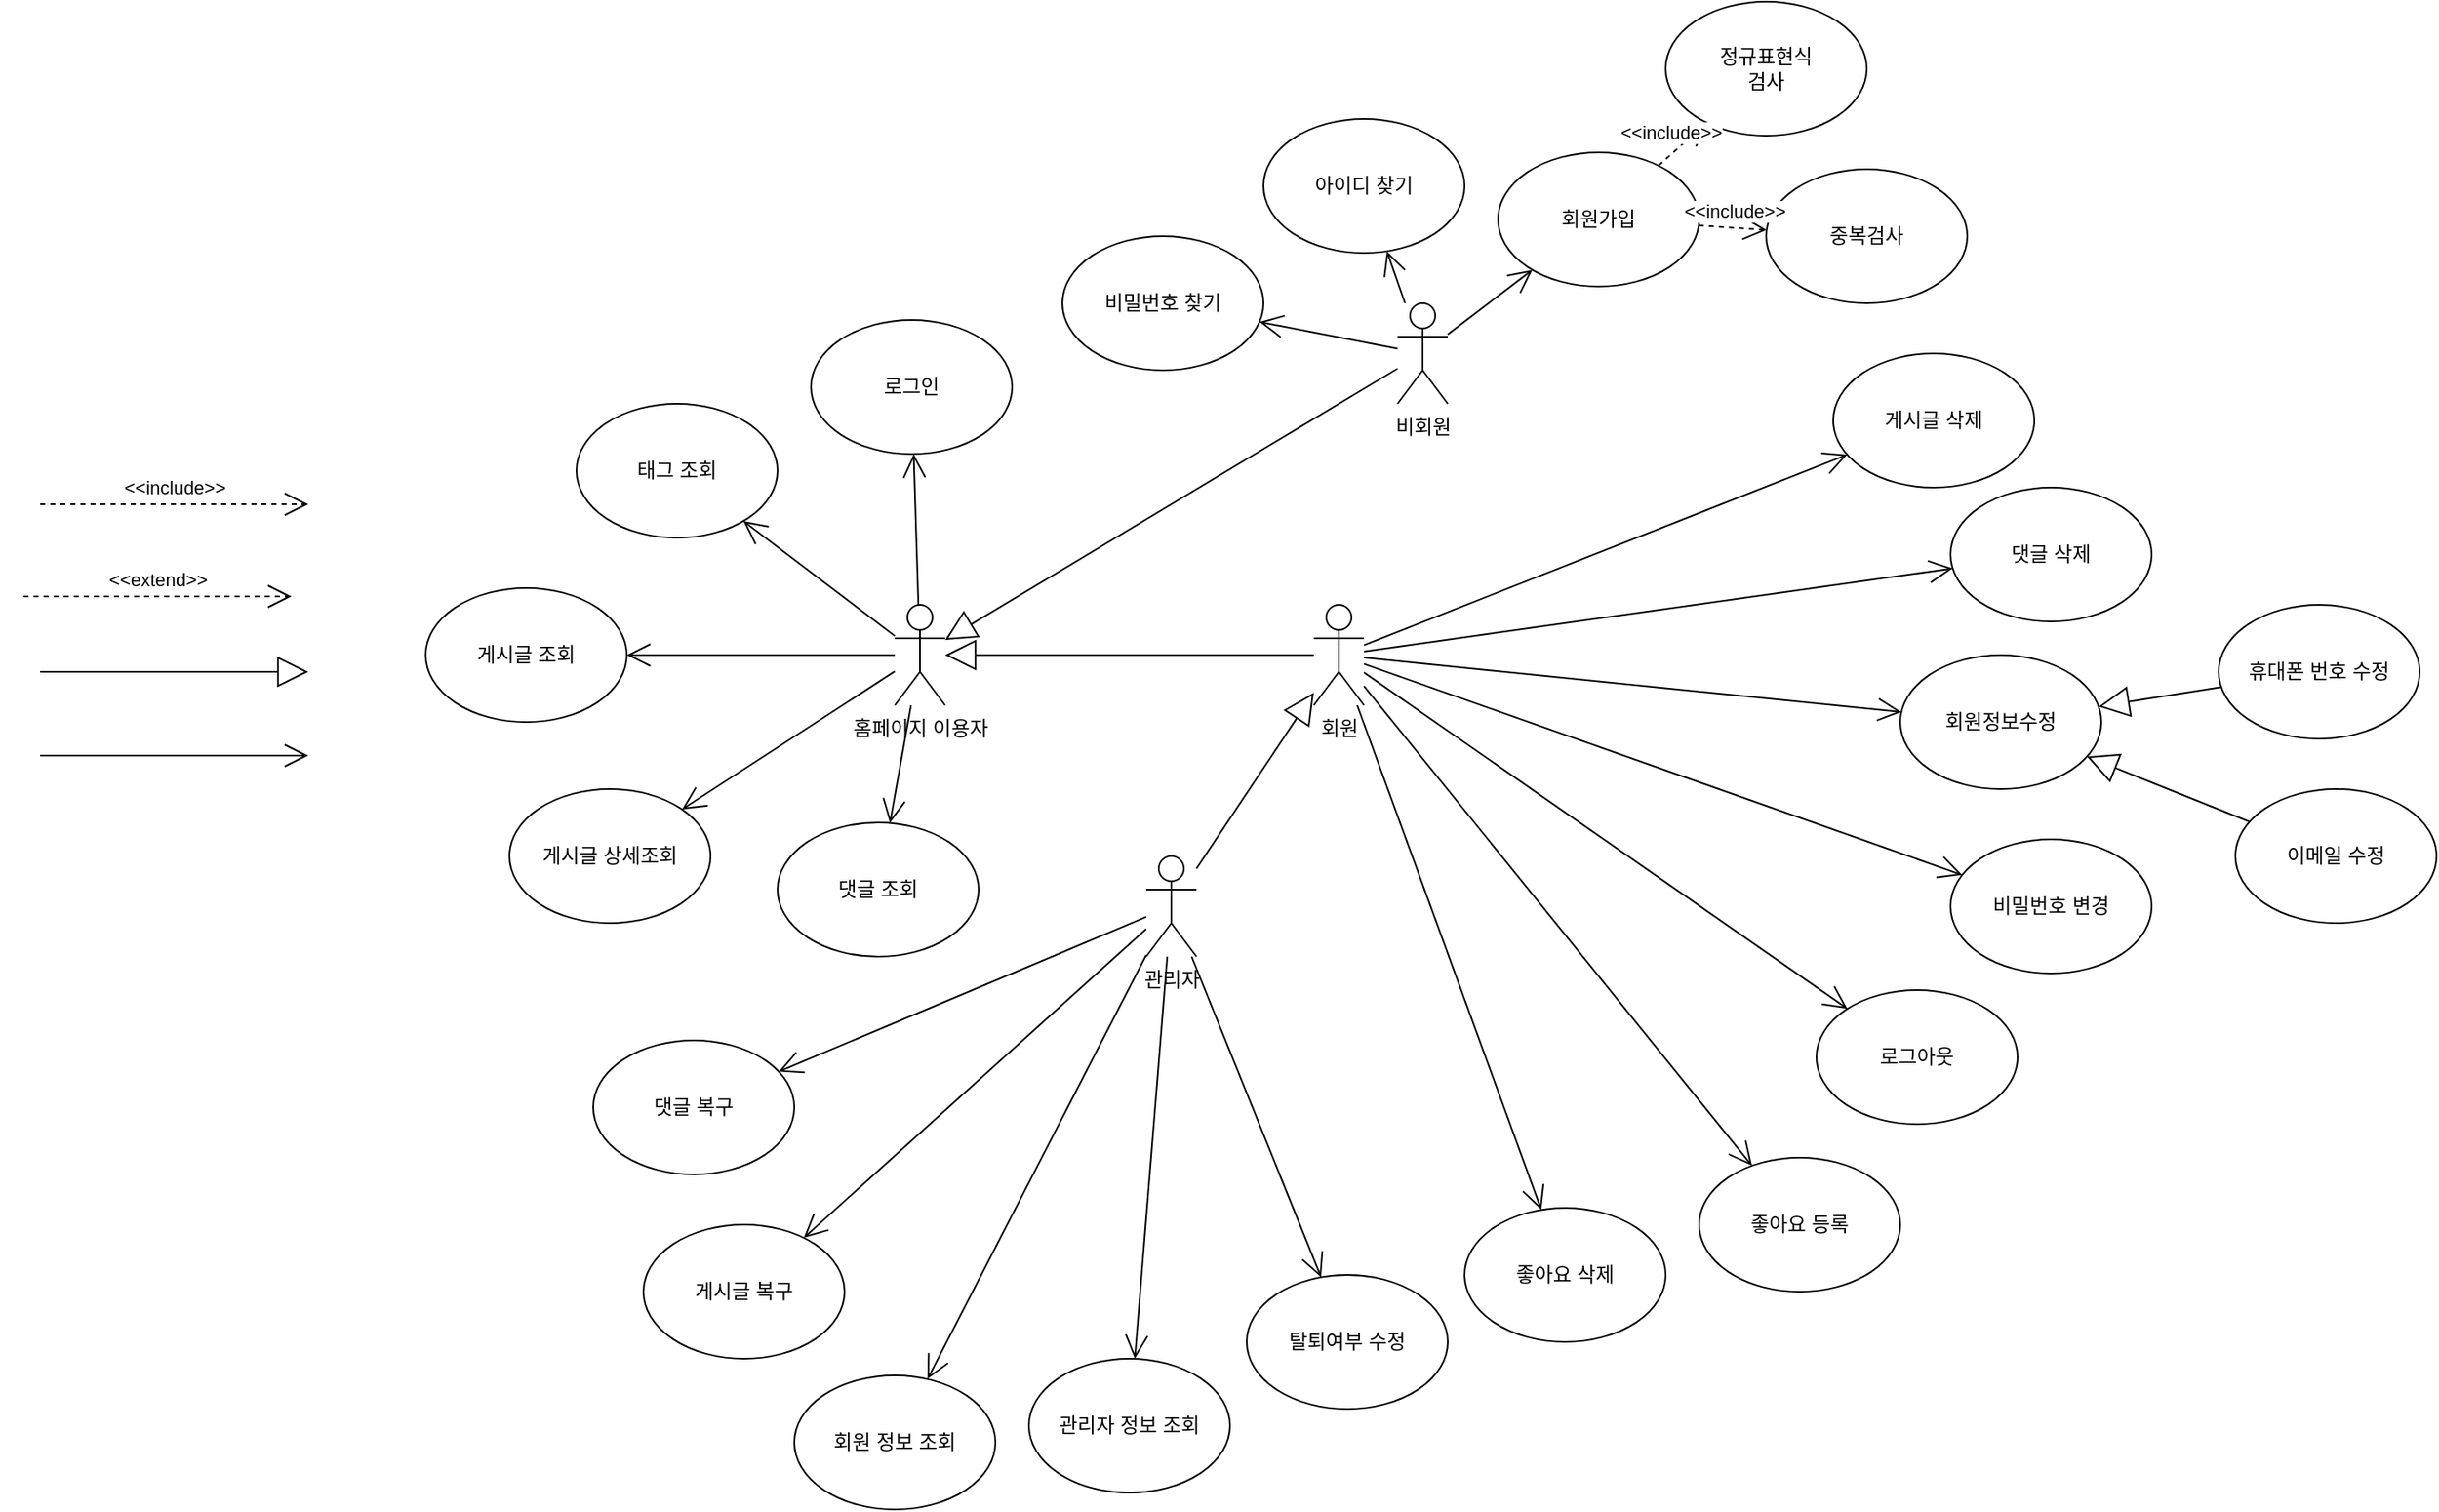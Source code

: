 <mxfile version="24.6.4" type="device">
  <diagram name="페이지-1" id="fU1yqRaN0pPZcdT7gJ_c">
    <mxGraphModel dx="2620" dy="975" grid="1" gridSize="10" guides="1" tooltips="1" connect="1" arrows="1" fold="1" page="1" pageScale="1" pageWidth="827" pageHeight="1169" math="0" shadow="0">
      <root>
        <mxCell id="0" />
        <mxCell id="1" parent="0" />
        <mxCell id="7GEg3k8qlnbjV-iKTri0-1" value="비회원" style="shape=umlActor;verticalLabelPosition=bottom;verticalAlign=top;html=1;outlineConnect=0;" vertex="1" parent="1">
          <mxGeometry x="270" y="330" width="30" height="60" as="geometry" />
        </mxCell>
        <mxCell id="7GEg3k8qlnbjV-iKTri0-2" value="회원" style="shape=umlActor;verticalLabelPosition=bottom;verticalAlign=top;html=1;outlineConnect=0;" vertex="1" parent="1">
          <mxGeometry x="220" y="510" width="30" height="60" as="geometry" />
        </mxCell>
        <mxCell id="7GEg3k8qlnbjV-iKTri0-3" value="관리자" style="shape=umlActor;verticalLabelPosition=bottom;verticalAlign=top;html=1;outlineConnect=0;" vertex="1" parent="1">
          <mxGeometry x="120" y="660" width="30" height="60" as="geometry" />
        </mxCell>
        <mxCell id="7GEg3k8qlnbjV-iKTri0-5" value="&amp;lt;&amp;lt;include&amp;gt;&amp;gt;" style="endArrow=open;endSize=12;dashed=1;html=1;rounded=0;" edge="1" parent="1">
          <mxGeometry y="10" width="160" relative="1" as="geometry">
            <mxPoint x="-540" y="450" as="sourcePoint" />
            <mxPoint x="-380" y="450" as="targetPoint" />
            <mxPoint as="offset" />
          </mxGeometry>
        </mxCell>
        <mxCell id="7GEg3k8qlnbjV-iKTri0-6" value="&amp;lt;&amp;lt;extend&amp;gt;&amp;gt;" style="endArrow=open;endSize=12;dashed=1;html=1;rounded=0;" edge="1" parent="1">
          <mxGeometry y="10" width="160" relative="1" as="geometry">
            <mxPoint x="-550" y="505" as="sourcePoint" />
            <mxPoint x="-390" y="505" as="targetPoint" />
            <mxPoint as="offset" />
          </mxGeometry>
        </mxCell>
        <mxCell id="7GEg3k8qlnbjV-iKTri0-8" value="회원가입" style="ellipse;whiteSpace=wrap;html=1;" vertex="1" parent="1">
          <mxGeometry x="330" y="240" width="120" height="80" as="geometry" />
        </mxCell>
        <mxCell id="7GEg3k8qlnbjV-iKTri0-9" value="로그인" style="ellipse;whiteSpace=wrap;html=1;" vertex="1" parent="1">
          <mxGeometry x="-80" y="340" width="120" height="80" as="geometry" />
        </mxCell>
        <mxCell id="7GEg3k8qlnbjV-iKTri0-10" value="" style="endArrow=open;endFill=1;endSize=12;html=1;rounded=0;" edge="1" parent="1" source="7GEg3k8qlnbjV-iKTri0-1" target="7GEg3k8qlnbjV-iKTri0-8">
          <mxGeometry width="160" relative="1" as="geometry">
            <mxPoint x="260" y="450" as="sourcePoint" />
            <mxPoint x="420" y="450" as="targetPoint" />
          </mxGeometry>
        </mxCell>
        <mxCell id="7GEg3k8qlnbjV-iKTri0-11" value="" style="endArrow=open;endFill=1;endSize=12;html=1;rounded=0;" edge="1" parent="1" source="7GEg3k8qlnbjV-iKTri0-74" target="7GEg3k8qlnbjV-iKTri0-9">
          <mxGeometry width="160" relative="1" as="geometry">
            <mxPoint x="310" y="524.17" as="sourcePoint" />
            <mxPoint x="470" y="524.17" as="targetPoint" />
          </mxGeometry>
        </mxCell>
        <mxCell id="7GEg3k8qlnbjV-iKTri0-14" value="정규표현식&lt;div&gt;검사&lt;/div&gt;" style="ellipse;whiteSpace=wrap;html=1;" vertex="1" parent="1">
          <mxGeometry x="430" y="150" width="120" height="80" as="geometry" />
        </mxCell>
        <mxCell id="7GEg3k8qlnbjV-iKTri0-15" value="중복검사" style="ellipse;whiteSpace=wrap;html=1;" vertex="1" parent="1">
          <mxGeometry x="490" y="250" width="120" height="80" as="geometry" />
        </mxCell>
        <mxCell id="7GEg3k8qlnbjV-iKTri0-16" value="&amp;lt;&amp;lt;include&amp;gt;&amp;gt;" style="endArrow=open;endSize=12;dashed=1;html=1;rounded=0;" edge="1" parent="1" source="7GEg3k8qlnbjV-iKTri0-8" target="7GEg3k8qlnbjV-iKTri0-14">
          <mxGeometry y="10" width="160" relative="1" as="geometry">
            <mxPoint x="414" y="219.58" as="sourcePoint" />
            <mxPoint x="574" y="219.58" as="targetPoint" />
            <mxPoint as="offset" />
          </mxGeometry>
        </mxCell>
        <mxCell id="7GEg3k8qlnbjV-iKTri0-17" value="&amp;lt;&amp;lt;include&amp;gt;&amp;gt;" style="endArrow=open;endSize=12;dashed=1;html=1;rounded=0;" edge="1" parent="1" source="7GEg3k8qlnbjV-iKTri0-8" target="7GEg3k8qlnbjV-iKTri0-15">
          <mxGeometry y="10" width="160" relative="1" as="geometry">
            <mxPoint x="340" y="190" as="sourcePoint" />
            <mxPoint x="500" y="190" as="targetPoint" />
            <mxPoint as="offset" />
          </mxGeometry>
        </mxCell>
        <mxCell id="7GEg3k8qlnbjV-iKTri0-18" value="댓글 조회" style="ellipse;whiteSpace=wrap;html=1;" vertex="1" parent="1">
          <mxGeometry x="-100" y="640" width="120" height="80" as="geometry" />
        </mxCell>
        <mxCell id="7GEg3k8qlnbjV-iKTri0-19" value="" style="endArrow=open;endFill=1;endSize=12;html=1;rounded=0;" edge="1" parent="1" source="7GEg3k8qlnbjV-iKTri0-74" target="7GEg3k8qlnbjV-iKTri0-18">
          <mxGeometry width="160" relative="1" as="geometry">
            <mxPoint x="400" y="675" as="sourcePoint" />
            <mxPoint x="560" y="675" as="targetPoint" />
          </mxGeometry>
        </mxCell>
        <mxCell id="7GEg3k8qlnbjV-iKTri0-20" value="게시글 조회" style="ellipse;whiteSpace=wrap;html=1;" vertex="1" parent="1">
          <mxGeometry x="-310" y="500" width="120" height="80" as="geometry" />
        </mxCell>
        <mxCell id="7GEg3k8qlnbjV-iKTri0-21" value="게시글 상세조회" style="ellipse;whiteSpace=wrap;html=1;" vertex="1" parent="1">
          <mxGeometry x="-260" y="620" width="120" height="80" as="geometry" />
        </mxCell>
        <mxCell id="7GEg3k8qlnbjV-iKTri0-23" value="" style="endArrow=open;endFill=1;endSize=12;html=1;rounded=0;" edge="1" parent="1" source="7GEg3k8qlnbjV-iKTri0-74" target="7GEg3k8qlnbjV-iKTri0-20">
          <mxGeometry width="160" relative="1" as="geometry">
            <mxPoint x="546" y="592" as="sourcePoint" />
            <mxPoint x="552.323" y="495.715" as="targetPoint" />
          </mxGeometry>
        </mxCell>
        <mxCell id="7GEg3k8qlnbjV-iKTri0-28" value="" style="endArrow=open;endFill=1;endSize=12;html=1;rounded=0;" edge="1" parent="1" source="7GEg3k8qlnbjV-iKTri0-2" target="7GEg3k8qlnbjV-iKTri0-50">
          <mxGeometry width="160" relative="1" as="geometry">
            <mxPoint x="310" y="569" as="sourcePoint" />
            <mxPoint x="540.551" y="749.861" as="targetPoint" />
          </mxGeometry>
        </mxCell>
        <mxCell id="7GEg3k8qlnbjV-iKTri0-29" value="회원정보수정" style="ellipse;whiteSpace=wrap;html=1;" vertex="1" parent="1">
          <mxGeometry x="570" y="540" width="120" height="80" as="geometry" />
        </mxCell>
        <mxCell id="7GEg3k8qlnbjV-iKTri0-30" value="게시글 삭제" style="ellipse;whiteSpace=wrap;html=1;" vertex="1" parent="1">
          <mxGeometry x="530" y="360" width="120" height="80" as="geometry" />
        </mxCell>
        <mxCell id="7GEg3k8qlnbjV-iKTri0-35" value="아이디 찾기" style="ellipse;whiteSpace=wrap;html=1;" vertex="1" parent="1">
          <mxGeometry x="190" y="220" width="120" height="80" as="geometry" />
        </mxCell>
        <mxCell id="7GEg3k8qlnbjV-iKTri0-36" value="비밀번호 찾기" style="ellipse;whiteSpace=wrap;html=1;" vertex="1" parent="1">
          <mxGeometry x="70" y="290" width="120" height="80" as="geometry" />
        </mxCell>
        <mxCell id="7GEg3k8qlnbjV-iKTri0-37" value="" style="endArrow=open;endFill=1;endSize=12;html=1;rounded=0;" edge="1" parent="1" source="7GEg3k8qlnbjV-iKTri0-1" target="7GEg3k8qlnbjV-iKTri0-36">
          <mxGeometry width="160" relative="1" as="geometry">
            <mxPoint x="310" y="366" as="sourcePoint" />
            <mxPoint x="514" y="314" as="targetPoint" />
          </mxGeometry>
        </mxCell>
        <mxCell id="7GEg3k8qlnbjV-iKTri0-38" value="" style="endArrow=open;endFill=1;endSize=12;html=1;rounded=0;" edge="1" parent="1" source="7GEg3k8qlnbjV-iKTri0-1" target="7GEg3k8qlnbjV-iKTri0-35">
          <mxGeometry width="160" relative="1" as="geometry">
            <mxPoint x="320" y="376" as="sourcePoint" />
            <mxPoint x="524" y="324" as="targetPoint" />
          </mxGeometry>
        </mxCell>
        <mxCell id="7GEg3k8qlnbjV-iKTri0-39" value="이메일 수정" style="ellipse;whiteSpace=wrap;html=1;" vertex="1" parent="1">
          <mxGeometry x="770" y="620" width="120" height="80" as="geometry" />
        </mxCell>
        <mxCell id="7GEg3k8qlnbjV-iKTri0-40" value="휴대폰 번호 수정" style="ellipse;whiteSpace=wrap;html=1;" vertex="1" parent="1">
          <mxGeometry x="760" y="510" width="120" height="80" as="geometry" />
        </mxCell>
        <mxCell id="7GEg3k8qlnbjV-iKTri0-47" value="" style="endArrow=block;endSize=16;endFill=0;html=1;rounded=0;" edge="1" parent="1">
          <mxGeometry width="160" relative="1" as="geometry">
            <mxPoint x="-540" y="550" as="sourcePoint" />
            <mxPoint x="-380" y="550" as="targetPoint" />
          </mxGeometry>
        </mxCell>
        <mxCell id="7GEg3k8qlnbjV-iKTri0-48" value="" style="endArrow=block;endSize=16;endFill=0;html=1;rounded=0;" edge="1" parent="1" source="7GEg3k8qlnbjV-iKTri0-39" target="7GEg3k8qlnbjV-iKTri0-29">
          <mxGeometry width="160" relative="1" as="geometry">
            <mxPoint x="930" y="584" as="sourcePoint" />
            <mxPoint x="1090" y="584" as="targetPoint" />
          </mxGeometry>
        </mxCell>
        <mxCell id="7GEg3k8qlnbjV-iKTri0-49" value="" style="endArrow=block;endSize=16;endFill=0;html=1;rounded=0;" edge="1" parent="1" source="7GEg3k8qlnbjV-iKTri0-40" target="7GEg3k8qlnbjV-iKTri0-29">
          <mxGeometry width="160" relative="1" as="geometry">
            <mxPoint x="897" y="698" as="sourcePoint" />
            <mxPoint x="813" y="752" as="targetPoint" />
          </mxGeometry>
        </mxCell>
        <mxCell id="7GEg3k8qlnbjV-iKTri0-50" value="비밀번호 변경" style="ellipse;whiteSpace=wrap;html=1;" vertex="1" parent="1">
          <mxGeometry x="600" y="650" width="120" height="80" as="geometry" />
        </mxCell>
        <mxCell id="7GEg3k8qlnbjV-iKTri0-62" value="" style="endArrow=open;endFill=1;endSize=12;html=1;rounded=0;" edge="1" parent="1">
          <mxGeometry width="160" relative="1" as="geometry">
            <mxPoint x="-540" y="600" as="sourcePoint" />
            <mxPoint x="-380" y="600" as="targetPoint" />
          </mxGeometry>
        </mxCell>
        <mxCell id="7GEg3k8qlnbjV-iKTri0-63" value="" style="endArrow=open;endFill=1;endSize=12;html=1;rounded=0;" edge="1" parent="1" source="7GEg3k8qlnbjV-iKTri0-2" target="7GEg3k8qlnbjV-iKTri0-29">
          <mxGeometry width="160" relative="1" as="geometry">
            <mxPoint x="60" y="630" as="sourcePoint" />
            <mxPoint x="220" y="630" as="targetPoint" />
          </mxGeometry>
        </mxCell>
        <mxCell id="7GEg3k8qlnbjV-iKTri0-67" value="로그아웃" style="ellipse;whiteSpace=wrap;html=1;" vertex="1" parent="1">
          <mxGeometry x="520" y="740" width="120" height="80" as="geometry" />
        </mxCell>
        <mxCell id="7GEg3k8qlnbjV-iKTri0-68" value="" style="endArrow=open;endFill=1;endSize=12;html=1;rounded=0;" edge="1" parent="1" source="7GEg3k8qlnbjV-iKTri0-2" target="7GEg3k8qlnbjV-iKTri0-67">
          <mxGeometry width="160" relative="1" as="geometry">
            <mxPoint x="60" y="630" as="sourcePoint" />
            <mxPoint x="220" y="630" as="targetPoint" />
          </mxGeometry>
        </mxCell>
        <mxCell id="7GEg3k8qlnbjV-iKTri0-69" value="댓글 삭제" style="ellipse;whiteSpace=wrap;html=1;" vertex="1" parent="1">
          <mxGeometry x="600" y="440" width="120" height="80" as="geometry" />
        </mxCell>
        <mxCell id="7GEg3k8qlnbjV-iKTri0-71" value="" style="endArrow=open;endFill=1;endSize=12;html=1;rounded=0;" edge="1" parent="1" source="7GEg3k8qlnbjV-iKTri0-2" target="7GEg3k8qlnbjV-iKTri0-30">
          <mxGeometry width="160" relative="1" as="geometry">
            <mxPoint x="310" y="558" as="sourcePoint" />
            <mxPoint x="607" y="423" as="targetPoint" />
          </mxGeometry>
        </mxCell>
        <mxCell id="7GEg3k8qlnbjV-iKTri0-72" value="" style="endArrow=open;endFill=1;endSize=12;html=1;rounded=0;" edge="1" parent="1" source="7GEg3k8qlnbjV-iKTri0-2" target="7GEg3k8qlnbjV-iKTri0-69">
          <mxGeometry width="160" relative="1" as="geometry">
            <mxPoint x="310" y="566" as="sourcePoint" />
            <mxPoint x="660" y="591" as="targetPoint" />
          </mxGeometry>
        </mxCell>
        <mxCell id="7GEg3k8qlnbjV-iKTri0-73" value="" style="endArrow=open;endFill=1;endSize=12;html=1;rounded=0;" edge="1" parent="1" source="7GEg3k8qlnbjV-iKTri0-74" target="7GEg3k8qlnbjV-iKTri0-21">
          <mxGeometry width="160" relative="1" as="geometry">
            <mxPoint x="300" y="441.739" as="sourcePoint" />
            <mxPoint x="584" y="380" as="targetPoint" />
          </mxGeometry>
        </mxCell>
        <mxCell id="7GEg3k8qlnbjV-iKTri0-74" value="홈페이지 이용자" style="shape=umlActor;verticalLabelPosition=bottom;verticalAlign=top;html=1;outlineConnect=0;" vertex="1" parent="1">
          <mxGeometry x="-30" y="510" width="30" height="60" as="geometry" />
        </mxCell>
        <mxCell id="7GEg3k8qlnbjV-iKTri0-75" value="" style="endArrow=block;endSize=16;endFill=0;html=1;rounded=0;" edge="1" parent="1" source="7GEg3k8qlnbjV-iKTri0-1" target="7GEg3k8qlnbjV-iKTri0-74">
          <mxGeometry width="160" relative="1" as="geometry">
            <mxPoint x="-40" y="650" as="sourcePoint" />
            <mxPoint x="120" y="650" as="targetPoint" />
          </mxGeometry>
        </mxCell>
        <mxCell id="7GEg3k8qlnbjV-iKTri0-77" value="" style="endArrow=block;endSize=16;endFill=0;html=1;rounded=0;" edge="1" parent="1" source="7GEg3k8qlnbjV-iKTri0-3" target="7GEg3k8qlnbjV-iKTri0-2">
          <mxGeometry width="160" relative="1" as="geometry">
            <mxPoint x="190" y="564" as="sourcePoint" />
            <mxPoint x="10" y="551" as="targetPoint" />
          </mxGeometry>
        </mxCell>
        <mxCell id="7GEg3k8qlnbjV-iKTri0-78" value="탈퇴여부 수정" style="ellipse;whiteSpace=wrap;html=1;" vertex="1" parent="1">
          <mxGeometry x="180" y="910" width="120" height="80" as="geometry" />
        </mxCell>
        <mxCell id="7GEg3k8qlnbjV-iKTri0-79" value="" style="endArrow=open;endFill=1;endSize=12;html=1;rounded=0;" edge="1" parent="1" source="7GEg3k8qlnbjV-iKTri0-3" target="7GEg3k8qlnbjV-iKTri0-78">
          <mxGeometry width="160" relative="1" as="geometry">
            <mxPoint x="-530" y="610" as="sourcePoint" />
            <mxPoint x="-370" y="610" as="targetPoint" />
          </mxGeometry>
        </mxCell>
        <mxCell id="7GEg3k8qlnbjV-iKTri0-82" value="" style="endArrow=block;endSize=16;endFill=0;html=1;rounded=0;" edge="1" parent="1" source="7GEg3k8qlnbjV-iKTri0-2" target="7GEg3k8qlnbjV-iKTri0-74">
          <mxGeometry width="160" relative="1" as="geometry">
            <mxPoint x="230" y="540" as="sourcePoint" />
            <mxPoint x="370" y="574" as="targetPoint" />
          </mxGeometry>
        </mxCell>
        <mxCell id="7GEg3k8qlnbjV-iKTri0-84" value="관리자 정보 조회" style="ellipse;whiteSpace=wrap;html=1;" vertex="1" parent="1">
          <mxGeometry x="50" y="960" width="120" height="80" as="geometry" />
        </mxCell>
        <mxCell id="7GEg3k8qlnbjV-iKTri0-85" value="" style="endArrow=open;endFill=1;endSize=12;html=1;rounded=0;" edge="1" parent="1" source="7GEg3k8qlnbjV-iKTri0-3" target="7GEg3k8qlnbjV-iKTri0-84">
          <mxGeometry width="160" relative="1" as="geometry">
            <mxPoint x="-350" y="850" as="sourcePoint" />
            <mxPoint x="-190" y="850" as="targetPoint" />
          </mxGeometry>
        </mxCell>
        <mxCell id="7GEg3k8qlnbjV-iKTri0-86" value="회원 정보 조회" style="ellipse;whiteSpace=wrap;html=1;" vertex="1" parent="1">
          <mxGeometry x="-90" y="970" width="120" height="80" as="geometry" />
        </mxCell>
        <mxCell id="7GEg3k8qlnbjV-iKTri0-87" value="" style="endArrow=open;endFill=1;endSize=12;html=1;rounded=0;" edge="1" parent="1" source="7GEg3k8qlnbjV-iKTri0-3" target="7GEg3k8qlnbjV-iKTri0-86">
          <mxGeometry width="160" relative="1" as="geometry">
            <mxPoint x="-250" y="930" as="sourcePoint" />
            <mxPoint x="-90" y="930" as="targetPoint" />
          </mxGeometry>
        </mxCell>
        <mxCell id="7GEg3k8qlnbjV-iKTri0-88" value="좋아요 등록" style="ellipse;whiteSpace=wrap;html=1;" vertex="1" parent="1">
          <mxGeometry x="450" y="840" width="120" height="80" as="geometry" />
        </mxCell>
        <mxCell id="7GEg3k8qlnbjV-iKTri0-89" value="" style="endArrow=open;endFill=1;endSize=12;html=1;rounded=0;" edge="1" parent="1" source="7GEg3k8qlnbjV-iKTri0-2" target="7GEg3k8qlnbjV-iKTri0-88">
          <mxGeometry width="160" relative="1" as="geometry">
            <mxPoint x="-280" y="850" as="sourcePoint" />
            <mxPoint x="-120" y="850" as="targetPoint" />
          </mxGeometry>
        </mxCell>
        <mxCell id="7GEg3k8qlnbjV-iKTri0-90" value="좋아요 삭제" style="ellipse;whiteSpace=wrap;html=1;" vertex="1" parent="1">
          <mxGeometry x="310" y="870" width="120" height="80" as="geometry" />
        </mxCell>
        <mxCell id="7GEg3k8qlnbjV-iKTri0-91" value="" style="endArrow=open;endFill=1;endSize=12;html=1;rounded=0;" edge="1" parent="1" source="7GEg3k8qlnbjV-iKTri0-2" target="7GEg3k8qlnbjV-iKTri0-90">
          <mxGeometry width="160" relative="1" as="geometry">
            <mxPoint x="240" y="680" as="sourcePoint" />
            <mxPoint x="472" y="976" as="targetPoint" />
          </mxGeometry>
        </mxCell>
        <mxCell id="7GEg3k8qlnbjV-iKTri0-92" value="태그 조회" style="ellipse;whiteSpace=wrap;html=1;" vertex="1" parent="1">
          <mxGeometry x="-220" y="390" width="120" height="80" as="geometry" />
        </mxCell>
        <mxCell id="7GEg3k8qlnbjV-iKTri0-93" value="" style="endArrow=open;endFill=1;endSize=12;html=1;rounded=0;" edge="1" parent="1" source="7GEg3k8qlnbjV-iKTri0-74" target="7GEg3k8qlnbjV-iKTri0-92">
          <mxGeometry width="160" relative="1" as="geometry">
            <mxPoint x="-20" y="550" as="sourcePoint" />
            <mxPoint x="-180" y="553" as="targetPoint" />
          </mxGeometry>
        </mxCell>
        <mxCell id="7GEg3k8qlnbjV-iKTri0-94" value="게시글 복구" style="ellipse;whiteSpace=wrap;html=1;" vertex="1" parent="1">
          <mxGeometry x="-180" y="880" width="120" height="80" as="geometry" />
        </mxCell>
        <mxCell id="7GEg3k8qlnbjV-iKTri0-96" value="" style="endArrow=open;endFill=1;endSize=12;html=1;rounded=0;" edge="1" parent="1" source="7GEg3k8qlnbjV-iKTri0-3" target="7GEg3k8qlnbjV-iKTri0-94">
          <mxGeometry width="160" relative="1" as="geometry">
            <mxPoint x="80" y="720" as="sourcePoint" />
            <mxPoint x="-300" y="810" as="targetPoint" />
          </mxGeometry>
        </mxCell>
        <mxCell id="7GEg3k8qlnbjV-iKTri0-97" value="" style="endArrow=open;endFill=1;endSize=12;html=1;rounded=0;" edge="1" parent="1" source="7GEg3k8qlnbjV-iKTri0-3" target="7GEg3k8qlnbjV-iKTri0-98">
          <mxGeometry width="160" relative="1" as="geometry">
            <mxPoint x="-440" y="790" as="sourcePoint" />
            <mxPoint x="-130" y="780" as="targetPoint" />
          </mxGeometry>
        </mxCell>
        <mxCell id="7GEg3k8qlnbjV-iKTri0-98" value="댓글 복구" style="ellipse;whiteSpace=wrap;html=1;" vertex="1" parent="1">
          <mxGeometry x="-210" y="770" width="120" height="80" as="geometry" />
        </mxCell>
      </root>
    </mxGraphModel>
  </diagram>
</mxfile>
